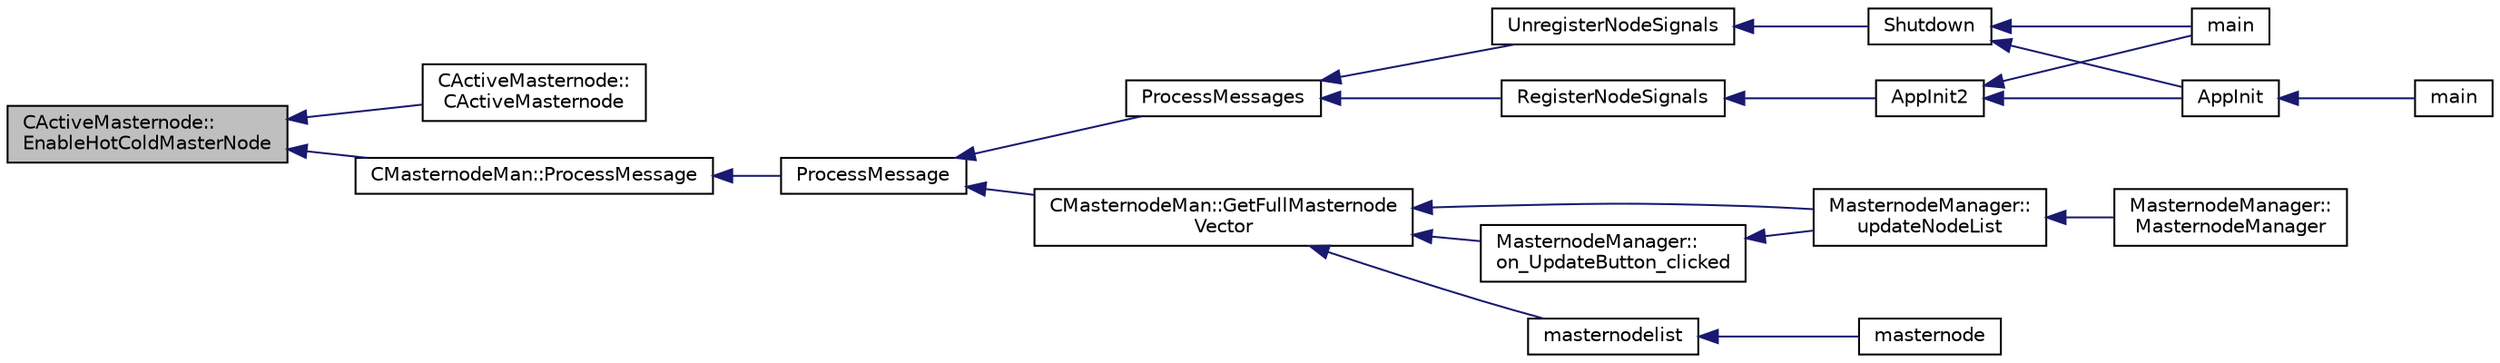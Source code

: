 digraph "CActiveMasternode::EnableHotColdMasterNode"
{
  edge [fontname="Helvetica",fontsize="10",labelfontname="Helvetica",labelfontsize="10"];
  node [fontname="Helvetica",fontsize="10",shape=record];
  rankdir="LR";
  Node303 [label="CActiveMasternode::\lEnableHotColdMasterNode",height=0.2,width=0.4,color="black", fillcolor="grey75", style="filled", fontcolor="black"];
  Node303 -> Node304 [dir="back",color="midnightblue",fontsize="10",style="solid",fontname="Helvetica"];
  Node304 [label="CActiveMasternode::\lCActiveMasternode",height=0.2,width=0.4,color="black", fillcolor="white", style="filled",URL="$d9/d29/class_c_active_masternode.html#a7ffb946d1b2aad0054d3b3efce8c0543"];
  Node303 -> Node305 [dir="back",color="midnightblue",fontsize="10",style="solid",fontname="Helvetica"];
  Node305 [label="CMasternodeMan::ProcessMessage",height=0.2,width=0.4,color="black", fillcolor="white", style="filled",URL="$dc/d6b/class_c_masternode_man.html#ae3e5d263cebdcd932eca49caeadce9aa"];
  Node305 -> Node306 [dir="back",color="midnightblue",fontsize="10",style="solid",fontname="Helvetica"];
  Node306 [label="ProcessMessage",height=0.2,width=0.4,color="black", fillcolor="white", style="filled",URL="$df/d0a/main_8cpp.html#a8ba92b1a4bce3c835e887a9073d17d8e"];
  Node306 -> Node307 [dir="back",color="midnightblue",fontsize="10",style="solid",fontname="Helvetica"];
  Node307 [label="ProcessMessages",height=0.2,width=0.4,color="black", fillcolor="white", style="filled",URL="$d4/dbf/main_8h.html#a196f9318f02448b85b28d612698934fd"];
  Node307 -> Node308 [dir="back",color="midnightblue",fontsize="10",style="solid",fontname="Helvetica"];
  Node308 [label="RegisterNodeSignals",height=0.2,width=0.4,color="black", fillcolor="white", style="filled",URL="$d4/dbf/main_8h.html#ab02615ff65f91d69f8d786ec900baa8a",tooltip="Register with a network node to receive its signals. "];
  Node308 -> Node309 [dir="back",color="midnightblue",fontsize="10",style="solid",fontname="Helvetica"];
  Node309 [label="AppInit2",height=0.2,width=0.4,color="black", fillcolor="white", style="filled",URL="$d8/dc0/init_8h.html#a1a4c1bfbf6ba1db77e988b89b9cadfd3",tooltip="Initialize ion. "];
  Node309 -> Node310 [dir="back",color="midnightblue",fontsize="10",style="solid",fontname="Helvetica"];
  Node310 [label="AppInit",height=0.2,width=0.4,color="black", fillcolor="white", style="filled",URL="$d4/d35/iond_8cpp.html#ac59316b767e6984e1285f0531275286b"];
  Node310 -> Node311 [dir="back",color="midnightblue",fontsize="10",style="solid",fontname="Helvetica"];
  Node311 [label="main",height=0.2,width=0.4,color="black", fillcolor="white", style="filled",URL="$d4/d35/iond_8cpp.html#a0ddf1224851353fc92bfbff6f499fa97"];
  Node309 -> Node312 [dir="back",color="midnightblue",fontsize="10",style="solid",fontname="Helvetica"];
  Node312 [label="main",height=0.2,width=0.4,color="black", fillcolor="white", style="filled",URL="$d5/d2d/ion_8cpp.html#a0ddf1224851353fc92bfbff6f499fa97"];
  Node307 -> Node313 [dir="back",color="midnightblue",fontsize="10",style="solid",fontname="Helvetica"];
  Node313 [label="UnregisterNodeSignals",height=0.2,width=0.4,color="black", fillcolor="white", style="filled",URL="$d4/dbf/main_8h.html#a3ef0cc6e9d9d6435ee2a5569244d6ebd",tooltip="Unregister a network node. "];
  Node313 -> Node314 [dir="back",color="midnightblue",fontsize="10",style="solid",fontname="Helvetica"];
  Node314 [label="Shutdown",height=0.2,width=0.4,color="black", fillcolor="white", style="filled",URL="$d8/dc0/init_8h.html#ac5f038c2b480cf9ef5e19e3eba8dbaf9"];
  Node314 -> Node310 [dir="back",color="midnightblue",fontsize="10",style="solid",fontname="Helvetica"];
  Node314 -> Node312 [dir="back",color="midnightblue",fontsize="10",style="solid",fontname="Helvetica"];
  Node306 -> Node315 [dir="back",color="midnightblue",fontsize="10",style="solid",fontname="Helvetica"];
  Node315 [label="CMasternodeMan::GetFullMasternode\lVector",height=0.2,width=0.4,color="black", fillcolor="white", style="filled",URL="$dc/d6b/class_c_masternode_man.html#ab39e213a7601e1bef2eba1d5d63206f5"];
  Node315 -> Node316 [dir="back",color="midnightblue",fontsize="10",style="solid",fontname="Helvetica"];
  Node316 [label="MasternodeManager::\lupdateNodeList",height=0.2,width=0.4,color="black", fillcolor="white", style="filled",URL="$d9/d70/class_masternode_manager.html#a5485a8bd6ccf673027165cc1207dfae9"];
  Node316 -> Node317 [dir="back",color="midnightblue",fontsize="10",style="solid",fontname="Helvetica"];
  Node317 [label="MasternodeManager::\lMasternodeManager",height=0.2,width=0.4,color="black", fillcolor="white", style="filled",URL="$d9/d70/class_masternode_manager.html#ad18cb99065e056e6b791e2356de826bf"];
  Node315 -> Node318 [dir="back",color="midnightblue",fontsize="10",style="solid",fontname="Helvetica"];
  Node318 [label="MasternodeManager::\lon_UpdateButton_clicked",height=0.2,width=0.4,color="black", fillcolor="white", style="filled",URL="$d9/d70/class_masternode_manager.html#ae8d07b4d869e3eb09fe1be445eff0430"];
  Node318 -> Node316 [dir="back",color="midnightblue",fontsize="10",style="solid",fontname="Helvetica"];
  Node315 -> Node319 [dir="back",color="midnightblue",fontsize="10",style="solid",fontname="Helvetica"];
  Node319 [label="masternodelist",height=0.2,width=0.4,color="black", fillcolor="white", style="filled",URL="$d5/d6b/rpcstashedsend_8cpp.html#a3a7ed7e37f21eb2912afc6e776f7236c"];
  Node319 -> Node320 [dir="back",color="midnightblue",fontsize="10",style="solid",fontname="Helvetica"];
  Node320 [label="masternode",height=0.2,width=0.4,color="black", fillcolor="white", style="filled",URL="$d5/d6b/rpcstashedsend_8cpp.html#a30609e443aeb47c29ed0878d16b1b5e1"];
}
